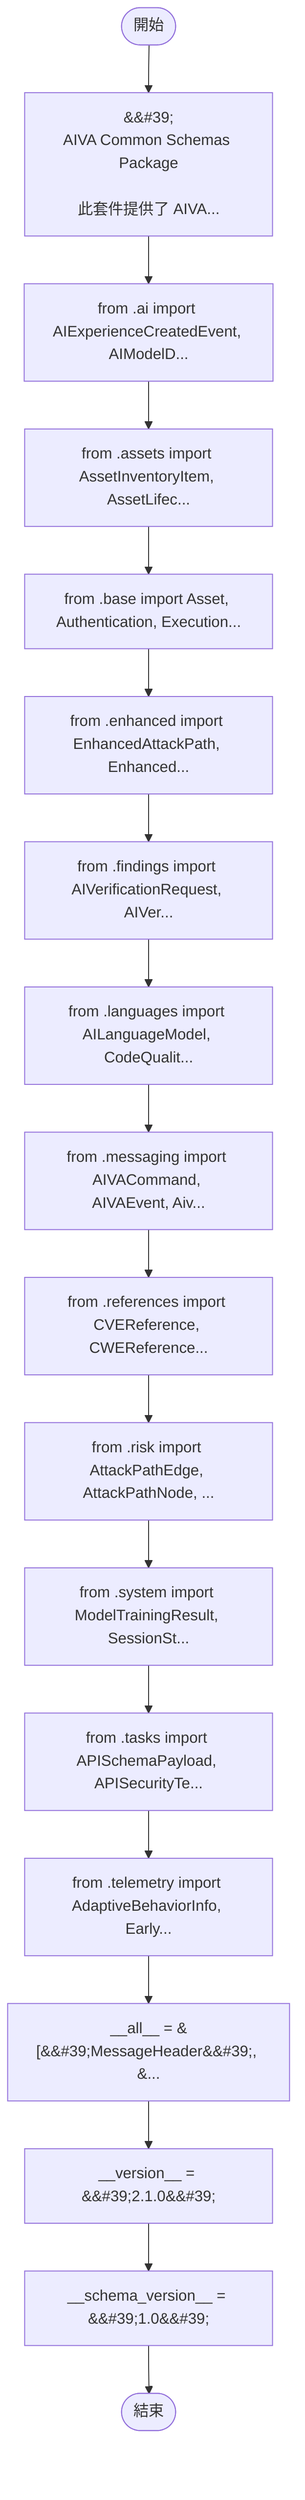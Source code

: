 flowchart TB
    n1([開始])
    n2([結束])
    n3[&amp;&#35;39;\nAIVA Common Schemas Package\n\n此套件提供了 AIVA...]
    n4[from .ai import AIExperienceCreatedEvent, AIModelD...]
    n5[from .assets import AssetInventoryItem, AssetLifec...]
    n6[from .base import Asset, Authentication, Execution...]
    n7[from .enhanced import EnhancedAttackPath, Enhanced...]
    n8[from .findings import AIVerificationRequest, AIVer...]
    n9[from .languages import AILanguageModel, CodeQualit...]
    n10[from .messaging import AIVACommand, AIVAEvent, Aiv...]
    n11[from .references import CVEReference, CWEReference...]
    n12[from .risk import AttackPathEdge, AttackPathNode, ...]
    n13[from .system import ModelTrainingResult, SessionSt...]
    n14[from .tasks import APISchemaPayload, APISecurityTe...]
    n15[from .telemetry import AdaptiveBehaviorInfo, Early...]
    n16[__all__ = &#91;&amp;&#35;39;MessageHeader&amp;&#35;39;, &...]
    n17[__version__ = &amp;&#35;39;2.1.0&amp;&#35;39;]
    n18[__schema_version__ = &amp;&#35;39;1.0&amp;&#35;39;]
    n1 --> n3
    n3 --> n4
    n4 --> n5
    n5 --> n6
    n6 --> n7
    n7 --> n8
    n8 --> n9
    n9 --> n10
    n10 --> n11
    n11 --> n12
    n12 --> n13
    n13 --> n14
    n14 --> n15
    n15 --> n16
    n16 --> n17
    n17 --> n18
    n18 --> n2
